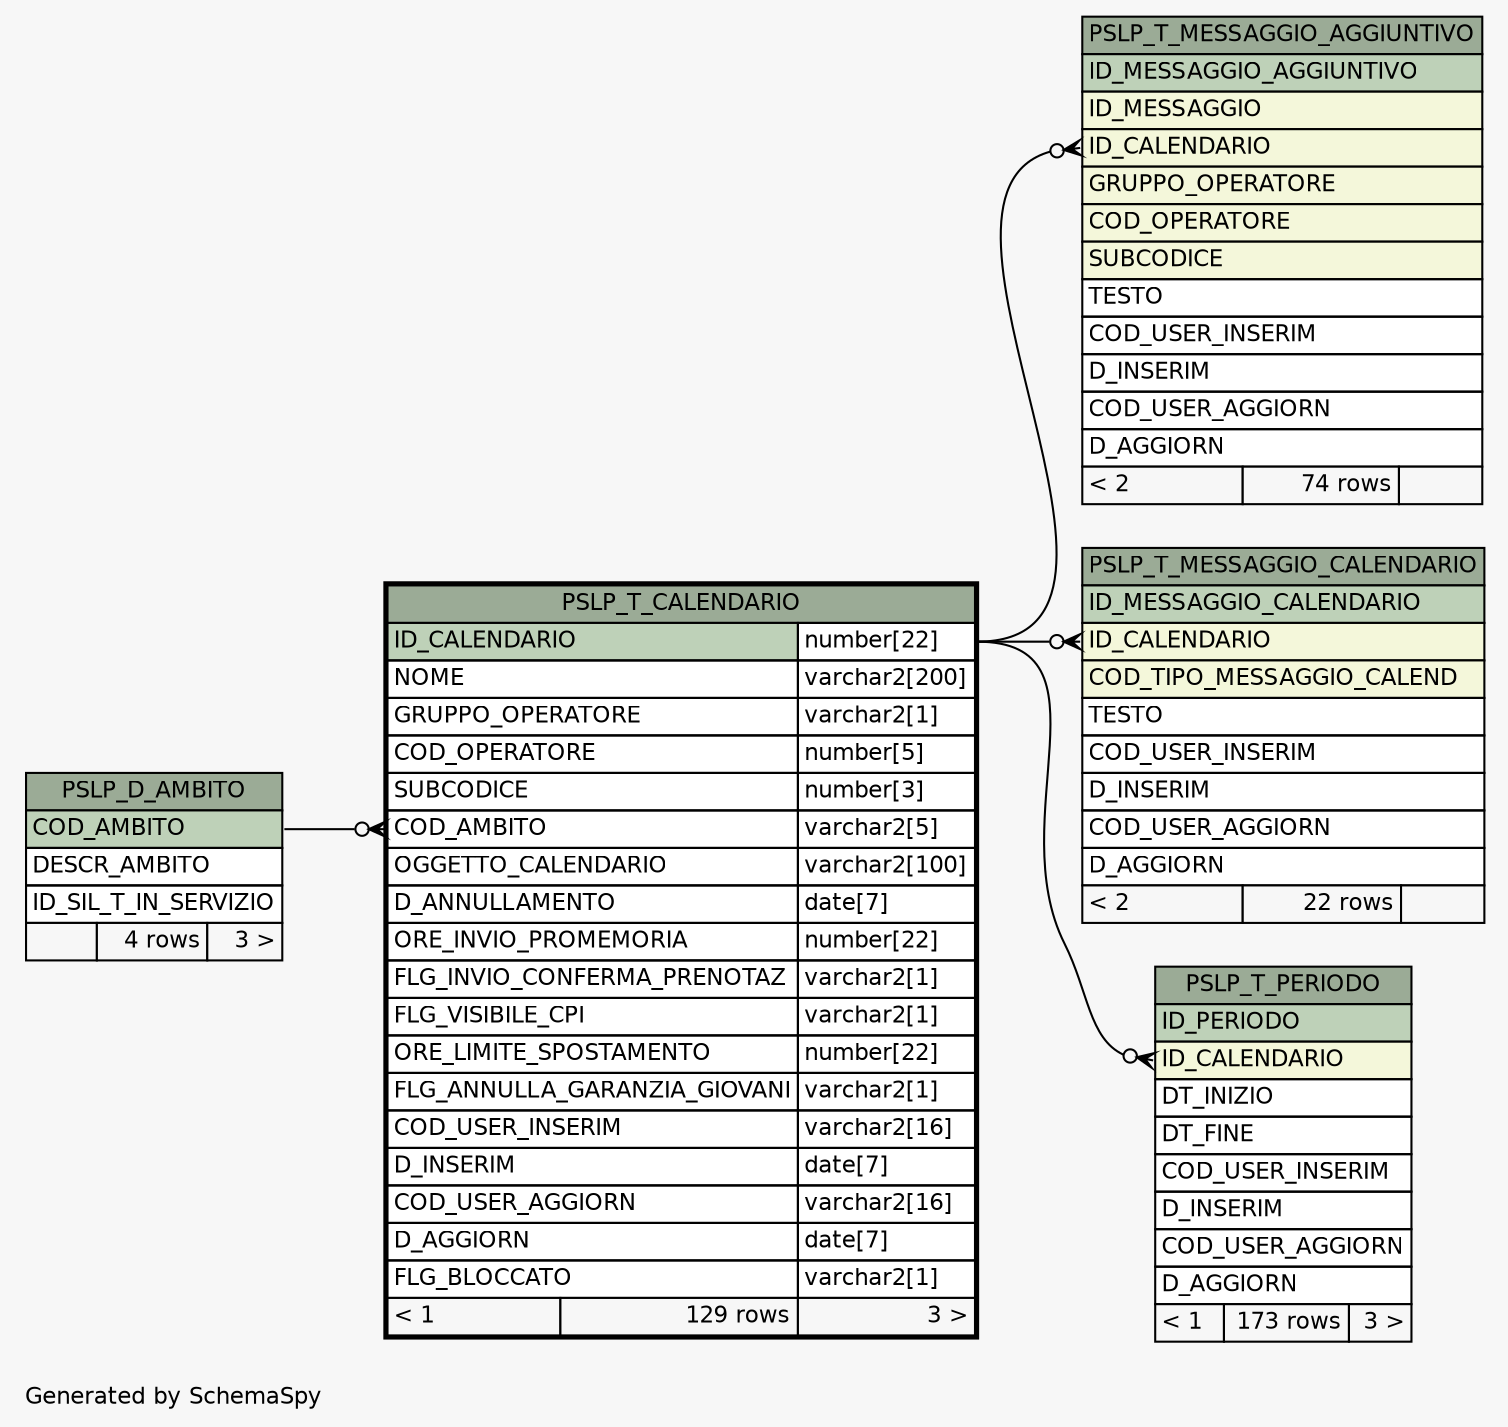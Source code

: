 // dot 2.38.0 on Windows 10 10.0
// SchemaSpy rev 590
digraph "oneDegreeRelationshipsDiagram" {
  graph [
    rankdir="RL"
    bgcolor="#f7f7f7"
    label="\nGenerated by SchemaSpy"
    labeljust="l"
    nodesep="0.18"
    ranksep="0.46"
    fontname="Helvetica"
    fontsize="11"
  ];
  node [
    fontname="Helvetica"
    fontsize="11"
    shape="plaintext"
  ];
  edge [
    arrowsize="0.8"
  ];
  "PSLP_T_CALENDARIO":"COD_AMBITO":w -> "PSLP_D_AMBITO":"COD_AMBITO":e [arrowhead=none dir=back arrowtail=crowodot];
  "PSLP_T_MESSAGGIO_AGGIUNTIVO":"ID_CALENDARIO":w -> "PSLP_T_CALENDARIO":"ID_CALENDARIO.type":e [arrowhead=none dir=back arrowtail=crowodot];
  "PSLP_T_MESSAGGIO_CALENDARIO":"ID_CALENDARIO":w -> "PSLP_T_CALENDARIO":"ID_CALENDARIO.type":e [arrowhead=none dir=back arrowtail=crowodot];
  "PSLP_T_PERIODO":"ID_CALENDARIO":w -> "PSLP_T_CALENDARIO":"ID_CALENDARIO.type":e [arrowhead=none dir=back arrowtail=crowodot];
  "PSLP_D_AMBITO" [
    label=<
    <TABLE BORDER="0" CELLBORDER="1" CELLSPACING="0" BGCOLOR="#ffffff">
      <TR><TD COLSPAN="3" BGCOLOR="#9bab96" ALIGN="CENTER">PSLP_D_AMBITO</TD></TR>
      <TR><TD PORT="COD_AMBITO" COLSPAN="3" BGCOLOR="#bed1b8" ALIGN="LEFT">COD_AMBITO</TD></TR>
      <TR><TD PORT="DESCR_AMBITO" COLSPAN="3" ALIGN="LEFT">DESCR_AMBITO</TD></TR>
      <TR><TD PORT="ID_SIL_T_IN_SERVIZIO" COLSPAN="3" ALIGN="LEFT">ID_SIL_T_IN_SERVIZIO</TD></TR>
      <TR><TD ALIGN="LEFT" BGCOLOR="#f7f7f7">  </TD><TD ALIGN="RIGHT" BGCOLOR="#f7f7f7">4 rows</TD><TD ALIGN="RIGHT" BGCOLOR="#f7f7f7">3 &gt;</TD></TR>
    </TABLE>>
    URL="PSLP_D_AMBITO.html"
    tooltip="PSLP_D_AMBITO"
  ];
  "PSLP_T_CALENDARIO" [
    label=<
    <TABLE BORDER="2" CELLBORDER="1" CELLSPACING="0" BGCOLOR="#ffffff">
      <TR><TD COLSPAN="3" BGCOLOR="#9bab96" ALIGN="CENTER">PSLP_T_CALENDARIO</TD></TR>
      <TR><TD PORT="ID_CALENDARIO" COLSPAN="2" BGCOLOR="#bed1b8" ALIGN="LEFT">ID_CALENDARIO</TD><TD PORT="ID_CALENDARIO.type" ALIGN="LEFT">number[22]</TD></TR>
      <TR><TD PORT="NOME" COLSPAN="2" ALIGN="LEFT">NOME</TD><TD PORT="NOME.type" ALIGN="LEFT">varchar2[200]</TD></TR>
      <TR><TD PORT="GRUPPO_OPERATORE" COLSPAN="2" ALIGN="LEFT">GRUPPO_OPERATORE</TD><TD PORT="GRUPPO_OPERATORE.type" ALIGN="LEFT">varchar2[1]</TD></TR>
      <TR><TD PORT="COD_OPERATORE" COLSPAN="2" ALIGN="LEFT">COD_OPERATORE</TD><TD PORT="COD_OPERATORE.type" ALIGN="LEFT">number[5]</TD></TR>
      <TR><TD PORT="SUBCODICE" COLSPAN="2" ALIGN="LEFT">SUBCODICE</TD><TD PORT="SUBCODICE.type" ALIGN="LEFT">number[3]</TD></TR>
      <TR><TD PORT="COD_AMBITO" COLSPAN="2" ALIGN="LEFT">COD_AMBITO</TD><TD PORT="COD_AMBITO.type" ALIGN="LEFT">varchar2[5]</TD></TR>
      <TR><TD PORT="OGGETTO_CALENDARIO" COLSPAN="2" ALIGN="LEFT">OGGETTO_CALENDARIO</TD><TD PORT="OGGETTO_CALENDARIO.type" ALIGN="LEFT">varchar2[100]</TD></TR>
      <TR><TD PORT="D_ANNULLAMENTO" COLSPAN="2" ALIGN="LEFT">D_ANNULLAMENTO</TD><TD PORT="D_ANNULLAMENTO.type" ALIGN="LEFT">date[7]</TD></TR>
      <TR><TD PORT="ORE_INVIO_PROMEMORIA" COLSPAN="2" ALIGN="LEFT">ORE_INVIO_PROMEMORIA</TD><TD PORT="ORE_INVIO_PROMEMORIA.type" ALIGN="LEFT">number[22]</TD></TR>
      <TR><TD PORT="FLG_INVIO_CONFERMA_PRENOTAZ" COLSPAN="2" ALIGN="LEFT">FLG_INVIO_CONFERMA_PRENOTAZ</TD><TD PORT="FLG_INVIO_CONFERMA_PRENOTAZ.type" ALIGN="LEFT">varchar2[1]</TD></TR>
      <TR><TD PORT="FLG_VISIBILE_CPI" COLSPAN="2" ALIGN="LEFT">FLG_VISIBILE_CPI</TD><TD PORT="FLG_VISIBILE_CPI.type" ALIGN="LEFT">varchar2[1]</TD></TR>
      <TR><TD PORT="ORE_LIMITE_SPOSTAMENTO" COLSPAN="2" ALIGN="LEFT">ORE_LIMITE_SPOSTAMENTO</TD><TD PORT="ORE_LIMITE_SPOSTAMENTO.type" ALIGN="LEFT">number[22]</TD></TR>
      <TR><TD PORT="FLG_ANNULLA_GARANZIA_GIOVANI" COLSPAN="2" ALIGN="LEFT">FLG_ANNULLA_GARANZIA_GIOVANI</TD><TD PORT="FLG_ANNULLA_GARANZIA_GIOVANI.type" ALIGN="LEFT">varchar2[1]</TD></TR>
      <TR><TD PORT="COD_USER_INSERIM" COLSPAN="2" ALIGN="LEFT">COD_USER_INSERIM</TD><TD PORT="COD_USER_INSERIM.type" ALIGN="LEFT">varchar2[16]</TD></TR>
      <TR><TD PORT="D_INSERIM" COLSPAN="2" ALIGN="LEFT">D_INSERIM</TD><TD PORT="D_INSERIM.type" ALIGN="LEFT">date[7]</TD></TR>
      <TR><TD PORT="COD_USER_AGGIORN" COLSPAN="2" ALIGN="LEFT">COD_USER_AGGIORN</TD><TD PORT="COD_USER_AGGIORN.type" ALIGN="LEFT">varchar2[16]</TD></TR>
      <TR><TD PORT="D_AGGIORN" COLSPAN="2" ALIGN="LEFT">D_AGGIORN</TD><TD PORT="D_AGGIORN.type" ALIGN="LEFT">date[7]</TD></TR>
      <TR><TD PORT="FLG_BLOCCATO" COLSPAN="2" ALIGN="LEFT">FLG_BLOCCATO</TD><TD PORT="FLG_BLOCCATO.type" ALIGN="LEFT">varchar2[1]</TD></TR>
      <TR><TD ALIGN="LEFT" BGCOLOR="#f7f7f7">&lt; 1</TD><TD ALIGN="RIGHT" BGCOLOR="#f7f7f7">129 rows</TD><TD ALIGN="RIGHT" BGCOLOR="#f7f7f7">3 &gt;</TD></TR>
    </TABLE>>
    URL="PSLP_T_CALENDARIO.html"
    tooltip="PSLP_T_CALENDARIO"
  ];
  "PSLP_T_MESSAGGIO_AGGIUNTIVO" [
    label=<
    <TABLE BORDER="0" CELLBORDER="1" CELLSPACING="0" BGCOLOR="#ffffff">
      <TR><TD COLSPAN="3" BGCOLOR="#9bab96" ALIGN="CENTER">PSLP_T_MESSAGGIO_AGGIUNTIVO</TD></TR>
      <TR><TD PORT="ID_MESSAGGIO_AGGIUNTIVO" COLSPAN="3" BGCOLOR="#bed1b8" ALIGN="LEFT">ID_MESSAGGIO_AGGIUNTIVO</TD></TR>
      <TR><TD PORT="ID_MESSAGGIO" COLSPAN="3" BGCOLOR="#f4f7da" ALIGN="LEFT">ID_MESSAGGIO</TD></TR>
      <TR><TD PORT="ID_CALENDARIO" COLSPAN="3" BGCOLOR="#f4f7da" ALIGN="LEFT">ID_CALENDARIO</TD></TR>
      <TR><TD PORT="GRUPPO_OPERATORE" COLSPAN="3" BGCOLOR="#f4f7da" ALIGN="LEFT">GRUPPO_OPERATORE</TD></TR>
      <TR><TD PORT="COD_OPERATORE" COLSPAN="3" BGCOLOR="#f4f7da" ALIGN="LEFT">COD_OPERATORE</TD></TR>
      <TR><TD PORT="SUBCODICE" COLSPAN="3" BGCOLOR="#f4f7da" ALIGN="LEFT">SUBCODICE</TD></TR>
      <TR><TD PORT="TESTO" COLSPAN="3" ALIGN="LEFT">TESTO</TD></TR>
      <TR><TD PORT="COD_USER_INSERIM" COLSPAN="3" ALIGN="LEFT">COD_USER_INSERIM</TD></TR>
      <TR><TD PORT="D_INSERIM" COLSPAN="3" ALIGN="LEFT">D_INSERIM</TD></TR>
      <TR><TD PORT="COD_USER_AGGIORN" COLSPAN="3" ALIGN="LEFT">COD_USER_AGGIORN</TD></TR>
      <TR><TD PORT="D_AGGIORN" COLSPAN="3" ALIGN="LEFT">D_AGGIORN</TD></TR>
      <TR><TD ALIGN="LEFT" BGCOLOR="#f7f7f7">&lt; 2</TD><TD ALIGN="RIGHT" BGCOLOR="#f7f7f7">74 rows</TD><TD ALIGN="RIGHT" BGCOLOR="#f7f7f7">  </TD></TR>
    </TABLE>>
    URL="PSLP_T_MESSAGGIO_AGGIUNTIVO.html"
    tooltip="PSLP_T_MESSAGGIO_AGGIUNTIVO"
  ];
  "PSLP_T_MESSAGGIO_CALENDARIO" [
    label=<
    <TABLE BORDER="0" CELLBORDER="1" CELLSPACING="0" BGCOLOR="#ffffff">
      <TR><TD COLSPAN="3" BGCOLOR="#9bab96" ALIGN="CENTER">PSLP_T_MESSAGGIO_CALENDARIO</TD></TR>
      <TR><TD PORT="ID_MESSAGGIO_CALENDARIO" COLSPAN="3" BGCOLOR="#bed1b8" ALIGN="LEFT">ID_MESSAGGIO_CALENDARIO</TD></TR>
      <TR><TD PORT="ID_CALENDARIO" COLSPAN="3" BGCOLOR="#f4f7da" ALIGN="LEFT">ID_CALENDARIO</TD></TR>
      <TR><TD PORT="COD_TIPO_MESSAGGIO_CALEND" COLSPAN="3" BGCOLOR="#f4f7da" ALIGN="LEFT">COD_TIPO_MESSAGGIO_CALEND</TD></TR>
      <TR><TD PORT="TESTO" COLSPAN="3" ALIGN="LEFT">TESTO</TD></TR>
      <TR><TD PORT="COD_USER_INSERIM" COLSPAN="3" ALIGN="LEFT">COD_USER_INSERIM</TD></TR>
      <TR><TD PORT="D_INSERIM" COLSPAN="3" ALIGN="LEFT">D_INSERIM</TD></TR>
      <TR><TD PORT="COD_USER_AGGIORN" COLSPAN="3" ALIGN="LEFT">COD_USER_AGGIORN</TD></TR>
      <TR><TD PORT="D_AGGIORN" COLSPAN="3" ALIGN="LEFT">D_AGGIORN</TD></TR>
      <TR><TD ALIGN="LEFT" BGCOLOR="#f7f7f7">&lt; 2</TD><TD ALIGN="RIGHT" BGCOLOR="#f7f7f7">22 rows</TD><TD ALIGN="RIGHT" BGCOLOR="#f7f7f7">  </TD></TR>
    </TABLE>>
    URL="PSLP_T_MESSAGGIO_CALENDARIO.html"
    tooltip="PSLP_T_MESSAGGIO_CALENDARIO"
  ];
  "PSLP_T_PERIODO" [
    label=<
    <TABLE BORDER="0" CELLBORDER="1" CELLSPACING="0" BGCOLOR="#ffffff">
      <TR><TD COLSPAN="3" BGCOLOR="#9bab96" ALIGN="CENTER">PSLP_T_PERIODO</TD></TR>
      <TR><TD PORT="ID_PERIODO" COLSPAN="3" BGCOLOR="#bed1b8" ALIGN="LEFT">ID_PERIODO</TD></TR>
      <TR><TD PORT="ID_CALENDARIO" COLSPAN="3" BGCOLOR="#f4f7da" ALIGN="LEFT">ID_CALENDARIO</TD></TR>
      <TR><TD PORT="DT_INIZIO" COLSPAN="3" ALIGN="LEFT">DT_INIZIO</TD></TR>
      <TR><TD PORT="DT_FINE" COLSPAN="3" ALIGN="LEFT">DT_FINE</TD></TR>
      <TR><TD PORT="COD_USER_INSERIM" COLSPAN="3" ALIGN="LEFT">COD_USER_INSERIM</TD></TR>
      <TR><TD PORT="D_INSERIM" COLSPAN="3" ALIGN="LEFT">D_INSERIM</TD></TR>
      <TR><TD PORT="COD_USER_AGGIORN" COLSPAN="3" ALIGN="LEFT">COD_USER_AGGIORN</TD></TR>
      <TR><TD PORT="D_AGGIORN" COLSPAN="3" ALIGN="LEFT">D_AGGIORN</TD></TR>
      <TR><TD ALIGN="LEFT" BGCOLOR="#f7f7f7">&lt; 1</TD><TD ALIGN="RIGHT" BGCOLOR="#f7f7f7">173 rows</TD><TD ALIGN="RIGHT" BGCOLOR="#f7f7f7">3 &gt;</TD></TR>
    </TABLE>>
    URL="PSLP_T_PERIODO.html"
    tooltip="PSLP_T_PERIODO"
  ];
}

